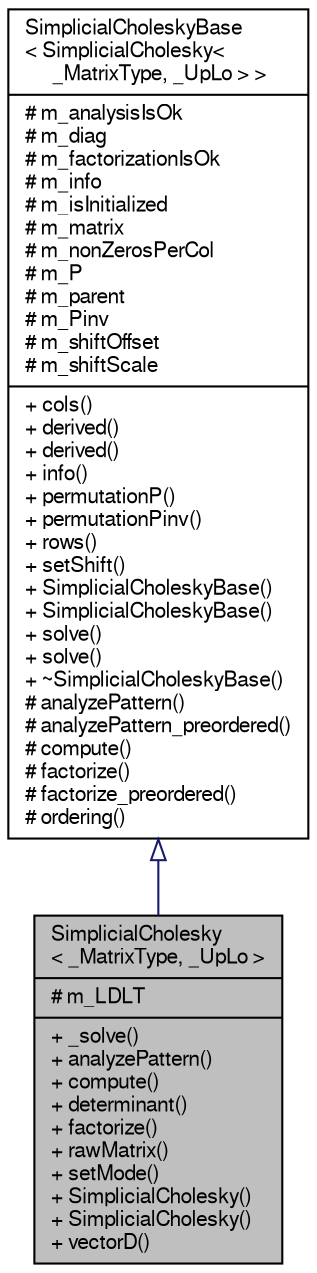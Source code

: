 digraph "SimplicialCholesky&lt; _MatrixType, _UpLo &gt;"
{
  edge [fontname="FreeSans",fontsize="10",labelfontname="FreeSans",labelfontsize="10"];
  node [fontname="FreeSans",fontsize="10",shape=record];
  Node1 [label="{SimplicialCholesky\l\< _MatrixType, _UpLo \>\n|# m_LDLT\l|+ _solve()\l+ analyzePattern()\l+ compute()\l+ determinant()\l+ factorize()\l+ rawMatrix()\l+ setMode()\l+ SimplicialCholesky()\l+ SimplicialCholesky()\l+ vectorD()\l}",height=0.2,width=0.4,color="black", fillcolor="grey75", style="filled" fontcolor="black"];
  Node2 -> Node1 [dir="back",color="midnightblue",fontsize="10",style="solid",arrowtail="onormal",fontname="FreeSans"];
  Node2 [label="{SimplicialCholeskyBase\l\< SimplicialCholesky\<\l _MatrixType, _UpLo \> \>\n|# m_analysisIsOk\l# m_diag\l# m_factorizationIsOk\l# m_info\l# m_isInitialized\l# m_matrix\l# m_nonZerosPerCol\l# m_P\l# m_parent\l# m_Pinv\l# m_shiftOffset\l# m_shiftScale\l|+ cols()\l+ derived()\l+ derived()\l+ info()\l+ permutationP()\l+ permutationPinv()\l+ rows()\l+ setShift()\l+ SimplicialCholeskyBase()\l+ SimplicialCholeskyBase()\l+ solve()\l+ solve()\l+ ~SimplicialCholeskyBase()\l# analyzePattern()\l# analyzePattern_preordered()\l# compute()\l# factorize()\l# factorize_preordered()\l# ordering()\l}",height=0.2,width=0.4,color="black", fillcolor="white", style="filled",URL="$classEigen_1_1SimplicialCholeskyBase.html"];
}

